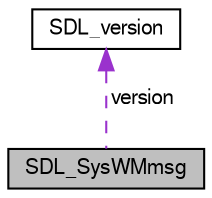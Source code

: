 digraph "SDL_SysWMmsg"
{
  edge [fontname="FreeSans",fontsize="10",labelfontname="FreeSans",labelfontsize="10"];
  node [fontname="FreeSans",fontsize="10",shape=record];
  Node1 [label="SDL_SysWMmsg",height=0.2,width=0.4,color="black", fillcolor="grey75", style="filled", fontcolor="black"];
  Node2 -> Node1 [dir="back",color="darkorchid3",fontsize="10",style="dashed",label=" version" ,fontname="FreeSans"];
  Node2 [label="SDL_version",height=0.2,width=0.4,color="black", fillcolor="white", style="filled",URL="$d9/d84/struct_s_d_l__version.html",tooltip="Information the version of SDL in use. "];
}
